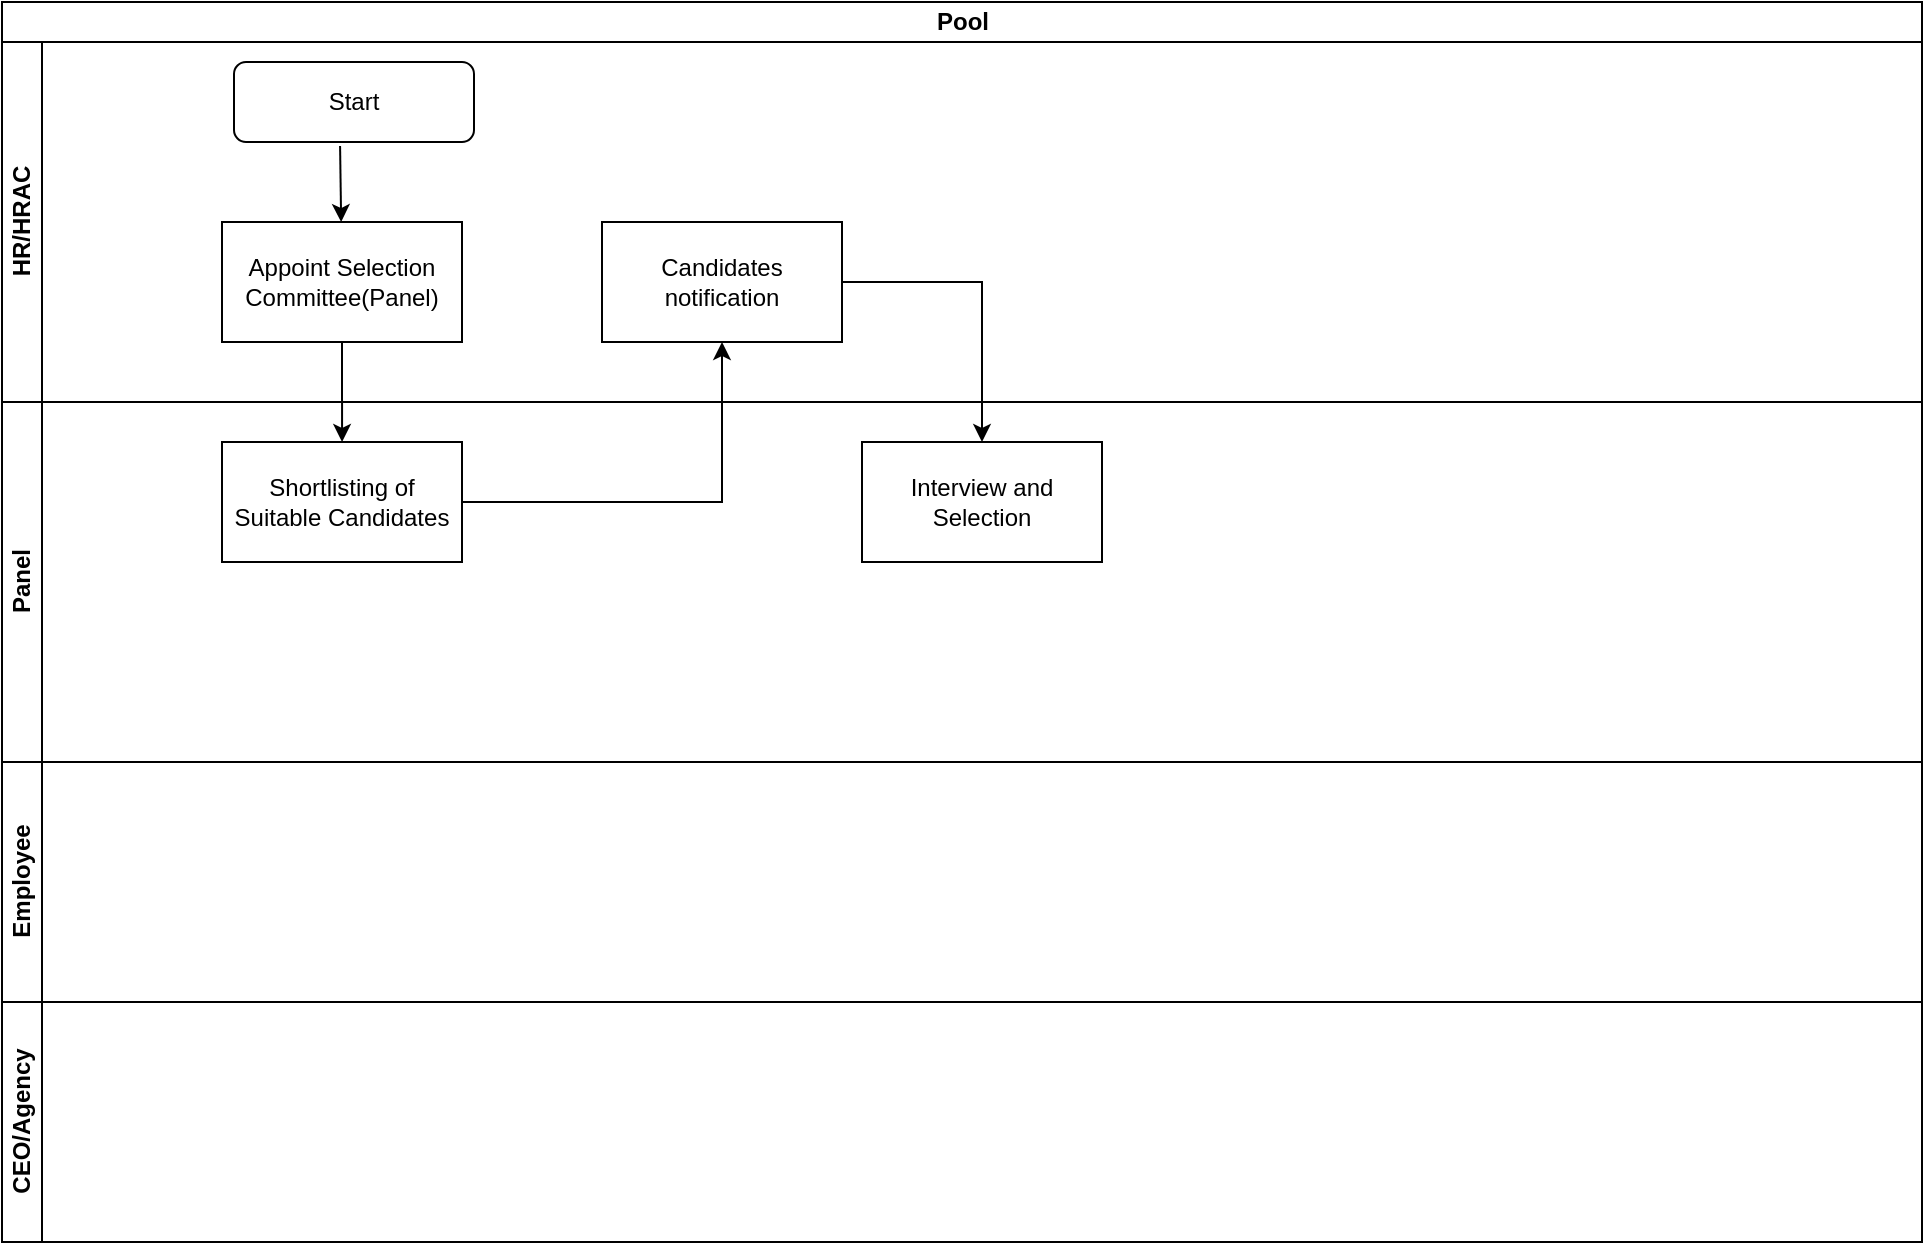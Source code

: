 <mxfile version="13.5.8" type="github">
  <diagram id="C5RBs43oDa-KdzZeNtuy" name="Page-1">
    <mxGraphModel dx="1038" dy="547" grid="1" gridSize="10" guides="1" tooltips="1" connect="1" arrows="1" fold="1" page="1" pageScale="1" pageWidth="1169" pageHeight="827" math="0" shadow="0">
      <root>
        <mxCell id="WIyWlLk6GJQsqaUBKTNV-0" />
        <mxCell id="WIyWlLk6GJQsqaUBKTNV-1" parent="WIyWlLk6GJQsqaUBKTNV-0" />
        <mxCell id="odISv-xXOo4L-cJuBPXU-7" value="Pool" style="swimlane;html=1;childLayout=stackLayout;resizeParent=1;resizeParentMax=0;horizontal=1;startSize=20;horizontalStack=0;" vertex="1" parent="WIyWlLk6GJQsqaUBKTNV-1">
          <mxGeometry x="150" y="10" width="960" height="620" as="geometry">
            <mxRectangle x="150" y="10" width="60" height="20" as="alternateBounds" />
          </mxGeometry>
        </mxCell>
        <mxCell id="odISv-xXOo4L-cJuBPXU-8" value="HR/HRAC" style="swimlane;html=1;startSize=20;horizontal=0;" vertex="1" parent="odISv-xXOo4L-cJuBPXU-7">
          <mxGeometry y="20" width="960" height="180" as="geometry" />
        </mxCell>
        <mxCell id="odISv-xXOo4L-cJuBPXU-13" value="Start" style="rounded=1;whiteSpace=wrap;html=1;" vertex="1" parent="odISv-xXOo4L-cJuBPXU-8">
          <mxGeometry x="116" y="10" width="120" height="40" as="geometry" />
        </mxCell>
        <mxCell id="odISv-xXOo4L-cJuBPXU-22" value="Candidates notification" style="whiteSpace=wrap;html=1;rounded=0;startSize=20;" vertex="1" parent="odISv-xXOo4L-cJuBPXU-8">
          <mxGeometry x="300" y="90" width="120" height="60" as="geometry" />
        </mxCell>
        <mxCell id="odISv-xXOo4L-cJuBPXU-16" value="Appoint Selection Committee(Panel)" style="rounded=0;whiteSpace=wrap;html=1;" vertex="1" parent="odISv-xXOo4L-cJuBPXU-8">
          <mxGeometry x="110" y="90" width="120" height="60" as="geometry" />
        </mxCell>
        <mxCell id="odISv-xXOo4L-cJuBPXU-20" value="" style="endArrow=classic;html=1;exitX=0.442;exitY=1.05;exitDx=0;exitDy=0;exitPerimeter=0;" edge="1" parent="odISv-xXOo4L-cJuBPXU-8" source="odISv-xXOo4L-cJuBPXU-13" target="odISv-xXOo4L-cJuBPXU-16">
          <mxGeometry width="50" height="50" relative="1" as="geometry">
            <mxPoint x="440" y="240" as="sourcePoint" />
            <mxPoint x="490" y="190" as="targetPoint" />
          </mxGeometry>
        </mxCell>
        <mxCell id="odISv-xXOo4L-cJuBPXU-9" value="Panel" style="swimlane;html=1;startSize=20;horizontal=0;" vertex="1" parent="odISv-xXOo4L-cJuBPXU-7">
          <mxGeometry y="200" width="960" height="180" as="geometry" />
        </mxCell>
        <mxCell id="odISv-xXOo4L-cJuBPXU-21" value="" style="endArrow=classic;html=1;exitX=0.5;exitY=1;exitDx=0;exitDy=0;" edge="1" parent="odISv-xXOo4L-cJuBPXU-9" source="odISv-xXOo4L-cJuBPXU-16">
          <mxGeometry width="50" height="50" relative="1" as="geometry">
            <mxPoint x="169.5" y="-18" as="sourcePoint" />
            <mxPoint x="170.036" y="20" as="targetPoint" />
          </mxGeometry>
        </mxCell>
        <mxCell id="odISv-xXOo4L-cJuBPXU-17" value="Shortlisting of Suitable Candidates" style="rounded=0;whiteSpace=wrap;html=1;startSize=20;" vertex="1" parent="odISv-xXOo4L-cJuBPXU-9">
          <mxGeometry x="110" y="20" width="120" height="60" as="geometry" />
        </mxCell>
        <mxCell id="odISv-xXOo4L-cJuBPXU-24" value="Interview and Selection" style="whiteSpace=wrap;html=1;rounded=0;startSize=20;" vertex="1" parent="odISv-xXOo4L-cJuBPXU-9">
          <mxGeometry x="430" y="20" width="120" height="60" as="geometry" />
        </mxCell>
        <mxCell id="odISv-xXOo4L-cJuBPXU-10" value="Employee" style="swimlane;html=1;startSize=20;horizontal=0;" vertex="1" parent="odISv-xXOo4L-cJuBPXU-7">
          <mxGeometry y="380" width="960" height="120" as="geometry" />
        </mxCell>
        <mxCell id="odISv-xXOo4L-cJuBPXU-19" value="CEO/Agency" style="swimlane;html=1;startSize=20;horizontal=0;" vertex="1" parent="odISv-xXOo4L-cJuBPXU-7">
          <mxGeometry y="500" width="960" height="120" as="geometry" />
        </mxCell>
        <mxCell id="odISv-xXOo4L-cJuBPXU-23" value="" style="edgeStyle=orthogonalEdgeStyle;rounded=0;orthogonalLoop=1;jettySize=auto;html=1;startSize=20;" edge="1" parent="odISv-xXOo4L-cJuBPXU-7" source="odISv-xXOo4L-cJuBPXU-17" target="odISv-xXOo4L-cJuBPXU-22">
          <mxGeometry relative="1" as="geometry" />
        </mxCell>
        <mxCell id="odISv-xXOo4L-cJuBPXU-25" value="" style="edgeStyle=orthogonalEdgeStyle;rounded=0;orthogonalLoop=1;jettySize=auto;html=1;startSize=20;" edge="1" parent="odISv-xXOo4L-cJuBPXU-7" source="odISv-xXOo4L-cJuBPXU-22" target="odISv-xXOo4L-cJuBPXU-24">
          <mxGeometry relative="1" as="geometry" />
        </mxCell>
      </root>
    </mxGraphModel>
  </diagram>
</mxfile>
